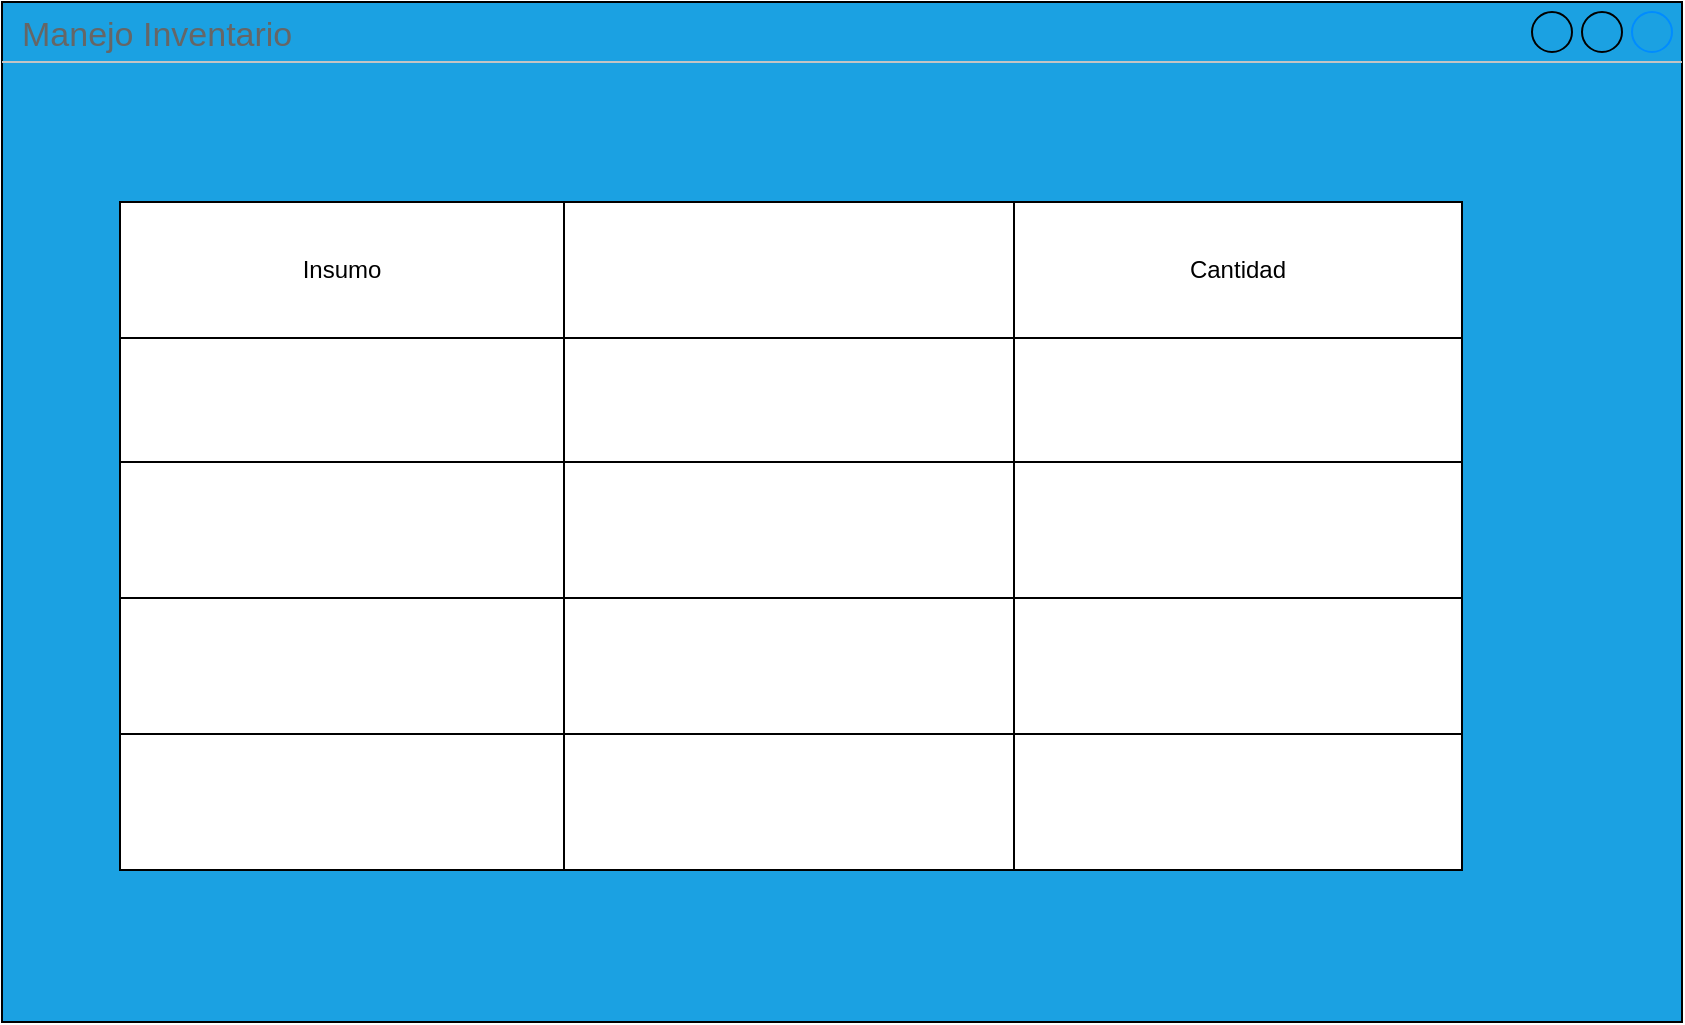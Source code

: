 <mxfile version="24.9.1">
  <diagram name="Página-1" id="sG_Av3nTmfO_8Jg4Re-a">
    <mxGraphModel dx="1674" dy="746" grid="1" gridSize="10" guides="1" tooltips="1" connect="1" arrows="1" fold="1" page="1" pageScale="1" pageWidth="827" pageHeight="1169" math="0" shadow="0">
      <root>
        <mxCell id="0" />
        <mxCell id="1" parent="0" />
        <mxCell id="k10KO1cujoMn8raNGXop-1" value="Manejo Inventario" style="strokeWidth=1;shadow=0;dashed=0;align=center;html=1;shape=mxgraph.mockup.containers.window;align=left;verticalAlign=top;spacingLeft=8;strokeColor2=#008cff;strokeColor3=#c4c4c4;fontColor=#666666;mainText=;fontSize=17;labelBackgroundColor=none;whiteSpace=wrap;fillColor=#1BA1E2;" vertex="1" parent="1">
          <mxGeometry width="840" height="510" as="geometry" />
        </mxCell>
        <mxCell id="k10KO1cujoMn8raNGXop-3" value="" style="shape=table;startSize=0;container=1;collapsible=0;childLayout=tableLayout;" vertex="1" parent="1">
          <mxGeometry x="59" y="100" width="671" height="334" as="geometry" />
        </mxCell>
        <mxCell id="k10KO1cujoMn8raNGXop-4" value="" style="shape=tableRow;horizontal=0;startSize=0;swimlaneHead=0;swimlaneBody=0;strokeColor=inherit;top=0;left=0;bottom=0;right=0;collapsible=0;dropTarget=0;fillColor=none;points=[[0,0.5],[1,0.5]];portConstraint=eastwest;" vertex="1" parent="k10KO1cujoMn8raNGXop-3">
          <mxGeometry width="671" height="68" as="geometry" />
        </mxCell>
        <mxCell id="k10KO1cujoMn8raNGXop-5" value="Insumo" style="shape=partialRectangle;html=1;whiteSpace=wrap;connectable=0;strokeColor=inherit;overflow=hidden;fillColor=none;top=0;left=0;bottom=0;right=0;pointerEvents=1;" vertex="1" parent="k10KO1cujoMn8raNGXop-4">
          <mxGeometry width="222" height="68" as="geometry">
            <mxRectangle width="222" height="68" as="alternateBounds" />
          </mxGeometry>
        </mxCell>
        <mxCell id="k10KO1cujoMn8raNGXop-6" value="" style="shape=partialRectangle;html=1;whiteSpace=wrap;connectable=0;strokeColor=inherit;overflow=hidden;fillColor=none;top=0;left=0;bottom=0;right=0;pointerEvents=1;" vertex="1" parent="k10KO1cujoMn8raNGXop-4">
          <mxGeometry x="222" width="225" height="68" as="geometry">
            <mxRectangle width="225" height="68" as="alternateBounds" />
          </mxGeometry>
        </mxCell>
        <mxCell id="k10KO1cujoMn8raNGXop-49" value="Cantidad" style="shape=partialRectangle;html=1;whiteSpace=wrap;connectable=0;strokeColor=inherit;overflow=hidden;fillColor=none;top=0;left=0;bottom=0;right=0;pointerEvents=1;" vertex="1" parent="k10KO1cujoMn8raNGXop-4">
          <mxGeometry x="447" width="224" height="68" as="geometry">
            <mxRectangle width="224" height="68" as="alternateBounds" />
          </mxGeometry>
        </mxCell>
        <mxCell id="k10KO1cujoMn8raNGXop-12" value="" style="shape=tableRow;horizontal=0;startSize=0;swimlaneHead=0;swimlaneBody=0;strokeColor=inherit;top=0;left=0;bottom=0;right=0;collapsible=0;dropTarget=0;fillColor=none;points=[[0,0.5],[1,0.5]];portConstraint=eastwest;" vertex="1" parent="k10KO1cujoMn8raNGXop-3">
          <mxGeometry y="68" width="671" height="62" as="geometry" />
        </mxCell>
        <mxCell id="k10KO1cujoMn8raNGXop-13" value="" style="shape=partialRectangle;html=1;whiteSpace=wrap;connectable=0;strokeColor=inherit;overflow=hidden;fillColor=none;top=0;left=0;bottom=0;right=0;pointerEvents=1;" vertex="1" parent="k10KO1cujoMn8raNGXop-12">
          <mxGeometry width="222" height="62" as="geometry">
            <mxRectangle width="222" height="62" as="alternateBounds" />
          </mxGeometry>
        </mxCell>
        <mxCell id="k10KO1cujoMn8raNGXop-14" value="" style="shape=partialRectangle;html=1;whiteSpace=wrap;connectable=0;strokeColor=inherit;overflow=hidden;fillColor=none;top=0;left=0;bottom=0;right=0;pointerEvents=1;" vertex="1" parent="k10KO1cujoMn8raNGXop-12">
          <mxGeometry x="222" width="225" height="62" as="geometry">
            <mxRectangle width="225" height="62" as="alternateBounds" />
          </mxGeometry>
        </mxCell>
        <mxCell id="k10KO1cujoMn8raNGXop-50" style="shape=partialRectangle;html=1;whiteSpace=wrap;connectable=0;strokeColor=inherit;overflow=hidden;fillColor=none;top=0;left=0;bottom=0;right=0;pointerEvents=1;" vertex="1" parent="k10KO1cujoMn8raNGXop-12">
          <mxGeometry x="447" width="224" height="62" as="geometry">
            <mxRectangle width="224" height="62" as="alternateBounds" />
          </mxGeometry>
        </mxCell>
        <mxCell id="k10KO1cujoMn8raNGXop-20" value="" style="shape=tableRow;horizontal=0;startSize=0;swimlaneHead=0;swimlaneBody=0;strokeColor=inherit;top=0;left=0;bottom=0;right=0;collapsible=0;dropTarget=0;fillColor=none;points=[[0,0.5],[1,0.5]];portConstraint=eastwest;" vertex="1" parent="k10KO1cujoMn8raNGXop-3">
          <mxGeometry y="130" width="671" height="68" as="geometry" />
        </mxCell>
        <mxCell id="k10KO1cujoMn8raNGXop-21" value="" style="shape=partialRectangle;html=1;whiteSpace=wrap;connectable=0;strokeColor=inherit;overflow=hidden;fillColor=none;top=0;left=0;bottom=0;right=0;pointerEvents=1;" vertex="1" parent="k10KO1cujoMn8raNGXop-20">
          <mxGeometry width="222" height="68" as="geometry">
            <mxRectangle width="222" height="68" as="alternateBounds" />
          </mxGeometry>
        </mxCell>
        <mxCell id="k10KO1cujoMn8raNGXop-22" value="" style="shape=partialRectangle;html=1;whiteSpace=wrap;connectable=0;strokeColor=inherit;overflow=hidden;fillColor=none;top=0;left=0;bottom=0;right=0;pointerEvents=1;" vertex="1" parent="k10KO1cujoMn8raNGXop-20">
          <mxGeometry x="222" width="225" height="68" as="geometry">
            <mxRectangle width="225" height="68" as="alternateBounds" />
          </mxGeometry>
        </mxCell>
        <mxCell id="k10KO1cujoMn8raNGXop-51" style="shape=partialRectangle;html=1;whiteSpace=wrap;connectable=0;strokeColor=inherit;overflow=hidden;fillColor=none;top=0;left=0;bottom=0;right=0;pointerEvents=1;" vertex="1" parent="k10KO1cujoMn8raNGXop-20">
          <mxGeometry x="447" width="224" height="68" as="geometry">
            <mxRectangle width="224" height="68" as="alternateBounds" />
          </mxGeometry>
        </mxCell>
        <mxCell id="k10KO1cujoMn8raNGXop-28" value="" style="shape=tableRow;horizontal=0;startSize=0;swimlaneHead=0;swimlaneBody=0;strokeColor=inherit;top=0;left=0;bottom=0;right=0;collapsible=0;dropTarget=0;fillColor=none;points=[[0,0.5],[1,0.5]];portConstraint=eastwest;" vertex="1" parent="k10KO1cujoMn8raNGXop-3">
          <mxGeometry y="198" width="671" height="68" as="geometry" />
        </mxCell>
        <mxCell id="k10KO1cujoMn8raNGXop-29" value="" style="shape=partialRectangle;html=1;whiteSpace=wrap;connectable=0;strokeColor=inherit;overflow=hidden;fillColor=none;top=0;left=0;bottom=0;right=0;pointerEvents=1;" vertex="1" parent="k10KO1cujoMn8raNGXop-28">
          <mxGeometry width="222" height="68" as="geometry">
            <mxRectangle width="222" height="68" as="alternateBounds" />
          </mxGeometry>
        </mxCell>
        <mxCell id="k10KO1cujoMn8raNGXop-30" value="" style="shape=partialRectangle;html=1;whiteSpace=wrap;connectable=0;strokeColor=inherit;overflow=hidden;fillColor=none;top=0;left=0;bottom=0;right=0;pointerEvents=1;" vertex="1" parent="k10KO1cujoMn8raNGXop-28">
          <mxGeometry x="222" width="225" height="68" as="geometry">
            <mxRectangle width="225" height="68" as="alternateBounds" />
          </mxGeometry>
        </mxCell>
        <mxCell id="k10KO1cujoMn8raNGXop-52" style="shape=partialRectangle;html=1;whiteSpace=wrap;connectable=0;strokeColor=inherit;overflow=hidden;fillColor=none;top=0;left=0;bottom=0;right=0;pointerEvents=1;" vertex="1" parent="k10KO1cujoMn8raNGXop-28">
          <mxGeometry x="447" width="224" height="68" as="geometry">
            <mxRectangle width="224" height="68" as="alternateBounds" />
          </mxGeometry>
        </mxCell>
        <mxCell id="k10KO1cujoMn8raNGXop-36" value="" style="shape=tableRow;horizontal=0;startSize=0;swimlaneHead=0;swimlaneBody=0;strokeColor=inherit;top=0;left=0;bottom=0;right=0;collapsible=0;dropTarget=0;fillColor=none;points=[[0,0.5],[1,0.5]];portConstraint=eastwest;" vertex="1" parent="k10KO1cujoMn8raNGXop-3">
          <mxGeometry y="266" width="671" height="68" as="geometry" />
        </mxCell>
        <mxCell id="k10KO1cujoMn8raNGXop-37" value="" style="shape=partialRectangle;html=1;whiteSpace=wrap;connectable=0;strokeColor=inherit;overflow=hidden;fillColor=none;top=0;left=0;bottom=0;right=0;pointerEvents=1;" vertex="1" parent="k10KO1cujoMn8raNGXop-36">
          <mxGeometry width="222" height="68" as="geometry">
            <mxRectangle width="222" height="68" as="alternateBounds" />
          </mxGeometry>
        </mxCell>
        <mxCell id="k10KO1cujoMn8raNGXop-38" value="" style="shape=partialRectangle;html=1;whiteSpace=wrap;connectable=0;strokeColor=inherit;overflow=hidden;fillColor=none;top=0;left=0;bottom=0;right=0;pointerEvents=1;" vertex="1" parent="k10KO1cujoMn8raNGXop-36">
          <mxGeometry x="222" width="225" height="68" as="geometry">
            <mxRectangle width="225" height="68" as="alternateBounds" />
          </mxGeometry>
        </mxCell>
        <mxCell id="k10KO1cujoMn8raNGXop-53" style="shape=partialRectangle;html=1;whiteSpace=wrap;connectable=0;strokeColor=inherit;overflow=hidden;fillColor=none;top=0;left=0;bottom=0;right=0;pointerEvents=1;" vertex="1" parent="k10KO1cujoMn8raNGXop-36">
          <mxGeometry x="447" width="224" height="68" as="geometry">
            <mxRectangle width="224" height="68" as="alternateBounds" />
          </mxGeometry>
        </mxCell>
      </root>
    </mxGraphModel>
  </diagram>
</mxfile>
